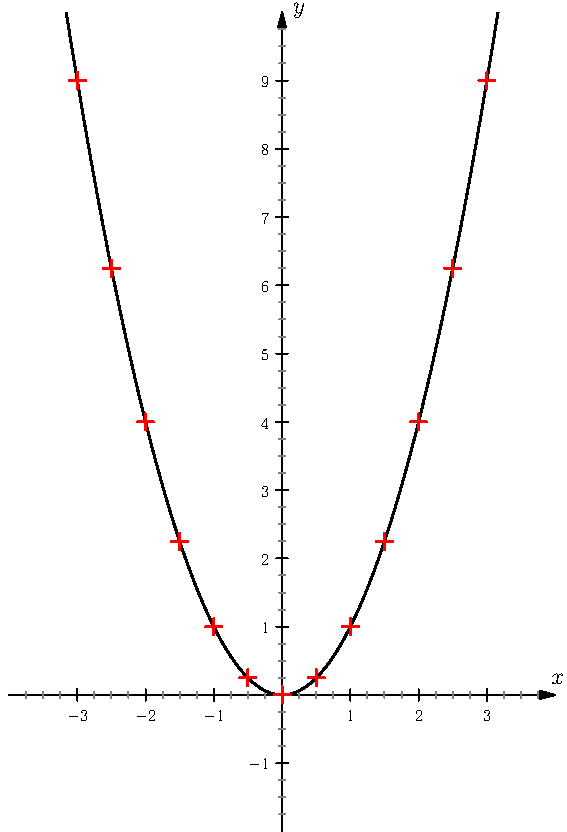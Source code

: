 import graph;

size(10cm,0);

real xmin=-4,xmax=4;
real ymin=-2,ymax=10;

real f(real x) {return x^2;}

marker cross=marker(scale(4)*rotate(45)*cross(4),
		    markuniform(new pair(real t) {return Scale((t,f(t)));},
				xmin,xmax,round(2*(xmax-xmin))),1bp+red);

draw(graph(f,xmin,xmax,n=400),linewidth(1bp),cross);

ylimits(-2.5,10,Crop);

xaxis(Label("$x$",position=EndPoint, align=NE),xmin=xmin,xmax=xmax,
      Ticks(scale(.7)*Label(align=E),NoZero,begin=false,beginlabel=false,
	    end=false,endlabel=false,Step=1,step=.25,
	    Size=1mm, size=.5mm,pTick=black,ptick=gray),Arrow);

yaxis(Label("$y$",position=EndPoint, align=NE),ymin=ymin,ymax=ymax,
      Ticks(scale(.7)*Label(),NoZero,begin=false,beginlabel=false,
	    end=false,endlabel=false,Step=1,step=.25,Size=1mm,size=.5mm,
            pTick=black,ptick=gray),Arrow);
